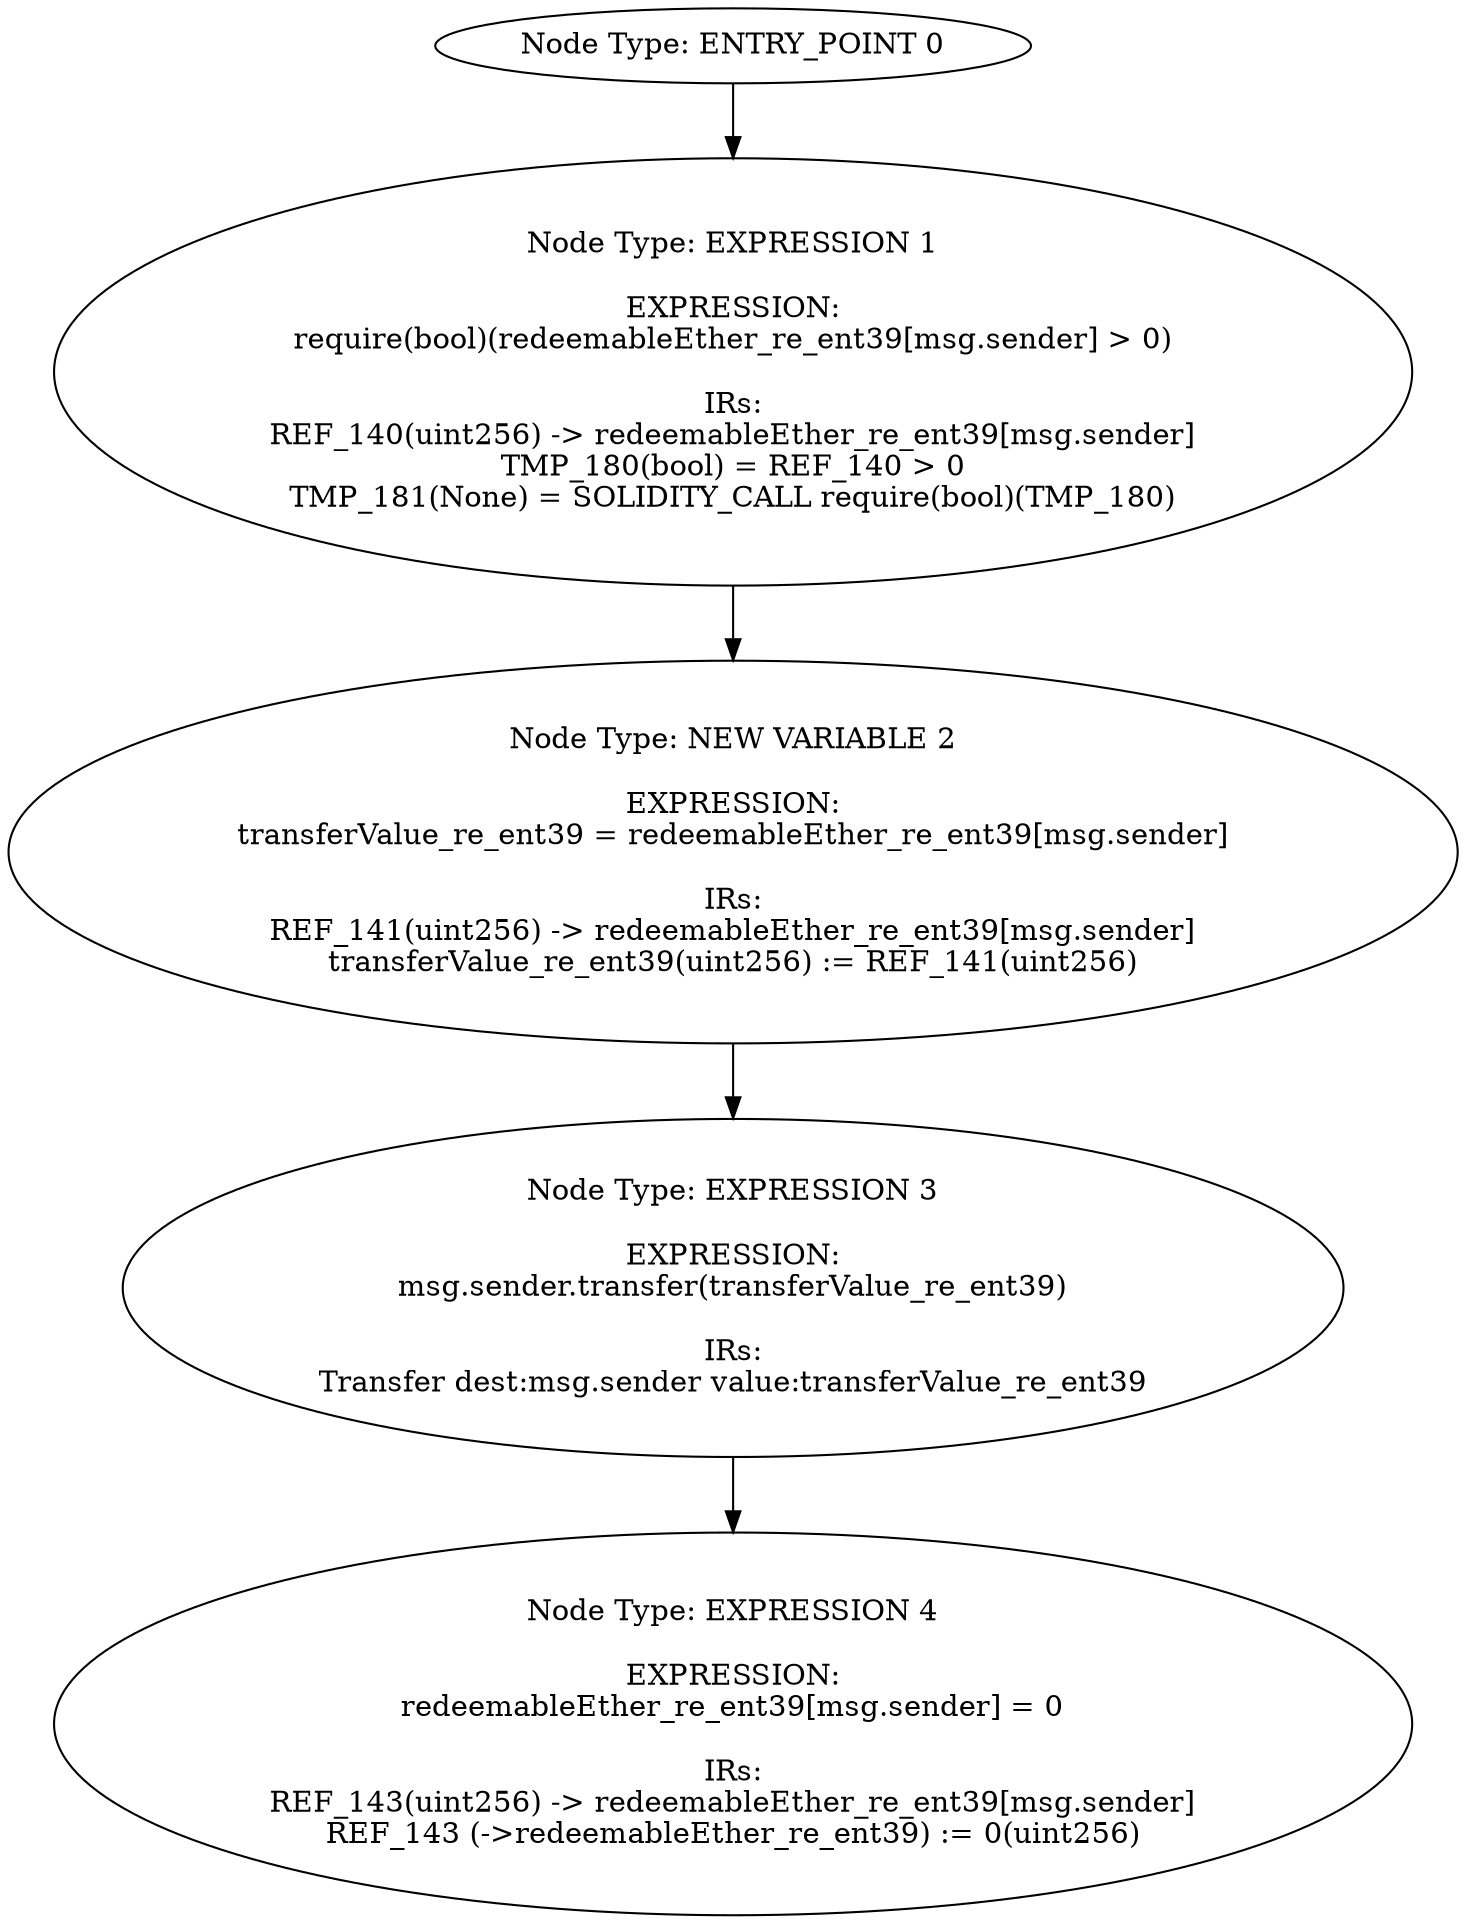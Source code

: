 digraph{
0[label="Node Type: ENTRY_POINT 0
"];
0->1;
1[label="Node Type: EXPRESSION 1

EXPRESSION:
require(bool)(redeemableEther_re_ent39[msg.sender] > 0)

IRs:
REF_140(uint256) -> redeemableEther_re_ent39[msg.sender]
TMP_180(bool) = REF_140 > 0
TMP_181(None) = SOLIDITY_CALL require(bool)(TMP_180)"];
1->2;
2[label="Node Type: NEW VARIABLE 2

EXPRESSION:
transferValue_re_ent39 = redeemableEther_re_ent39[msg.sender]

IRs:
REF_141(uint256) -> redeemableEther_re_ent39[msg.sender]
transferValue_re_ent39(uint256) := REF_141(uint256)"];
2->3;
3[label="Node Type: EXPRESSION 3

EXPRESSION:
msg.sender.transfer(transferValue_re_ent39)

IRs:
Transfer dest:msg.sender value:transferValue_re_ent39"];
3->4;
4[label="Node Type: EXPRESSION 4

EXPRESSION:
redeemableEther_re_ent39[msg.sender] = 0

IRs:
REF_143(uint256) -> redeemableEther_re_ent39[msg.sender]
REF_143 (->redeemableEther_re_ent39) := 0(uint256)"];
}
